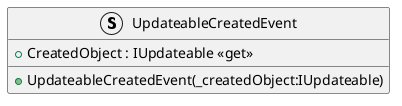 @startuml
struct UpdateableCreatedEvent {
    + CreatedObject : IUpdateable <<get>>
    + UpdateableCreatedEvent(_createdObject:IUpdateable)
}
@enduml
